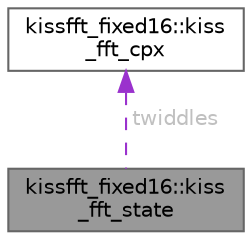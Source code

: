 digraph "kissfft_fixed16::kiss_fft_state"
{
 // LATEX_PDF_SIZE
  bgcolor="transparent";
  edge [fontname=Helvetica,fontsize=10,labelfontname=Helvetica,labelfontsize=10];
  node [fontname=Helvetica,fontsize=10,shape=box,height=0.2,width=0.4];
  Node1 [id="Node000001",label="kissfft_fixed16::kiss\l_fft_state",height=0.2,width=0.4,color="gray40", fillcolor="grey60", style="filled", fontcolor="black",tooltip=" "];
  Node2 -> Node1 [id="edge2_Node000001_Node000002",dir="back",color="darkorchid3",style="dashed",tooltip=" ",label=" twiddles",fontcolor="grey" ];
  Node2 [id="Node000002",label="kissfft_fixed16::kiss\l_fft_cpx",height=0.2,width=0.4,color="gray40", fillcolor="white", style="filled",URL="$structkissfft__fixed16_1_1kiss__fft__cpx.html",tooltip=" "];
}
